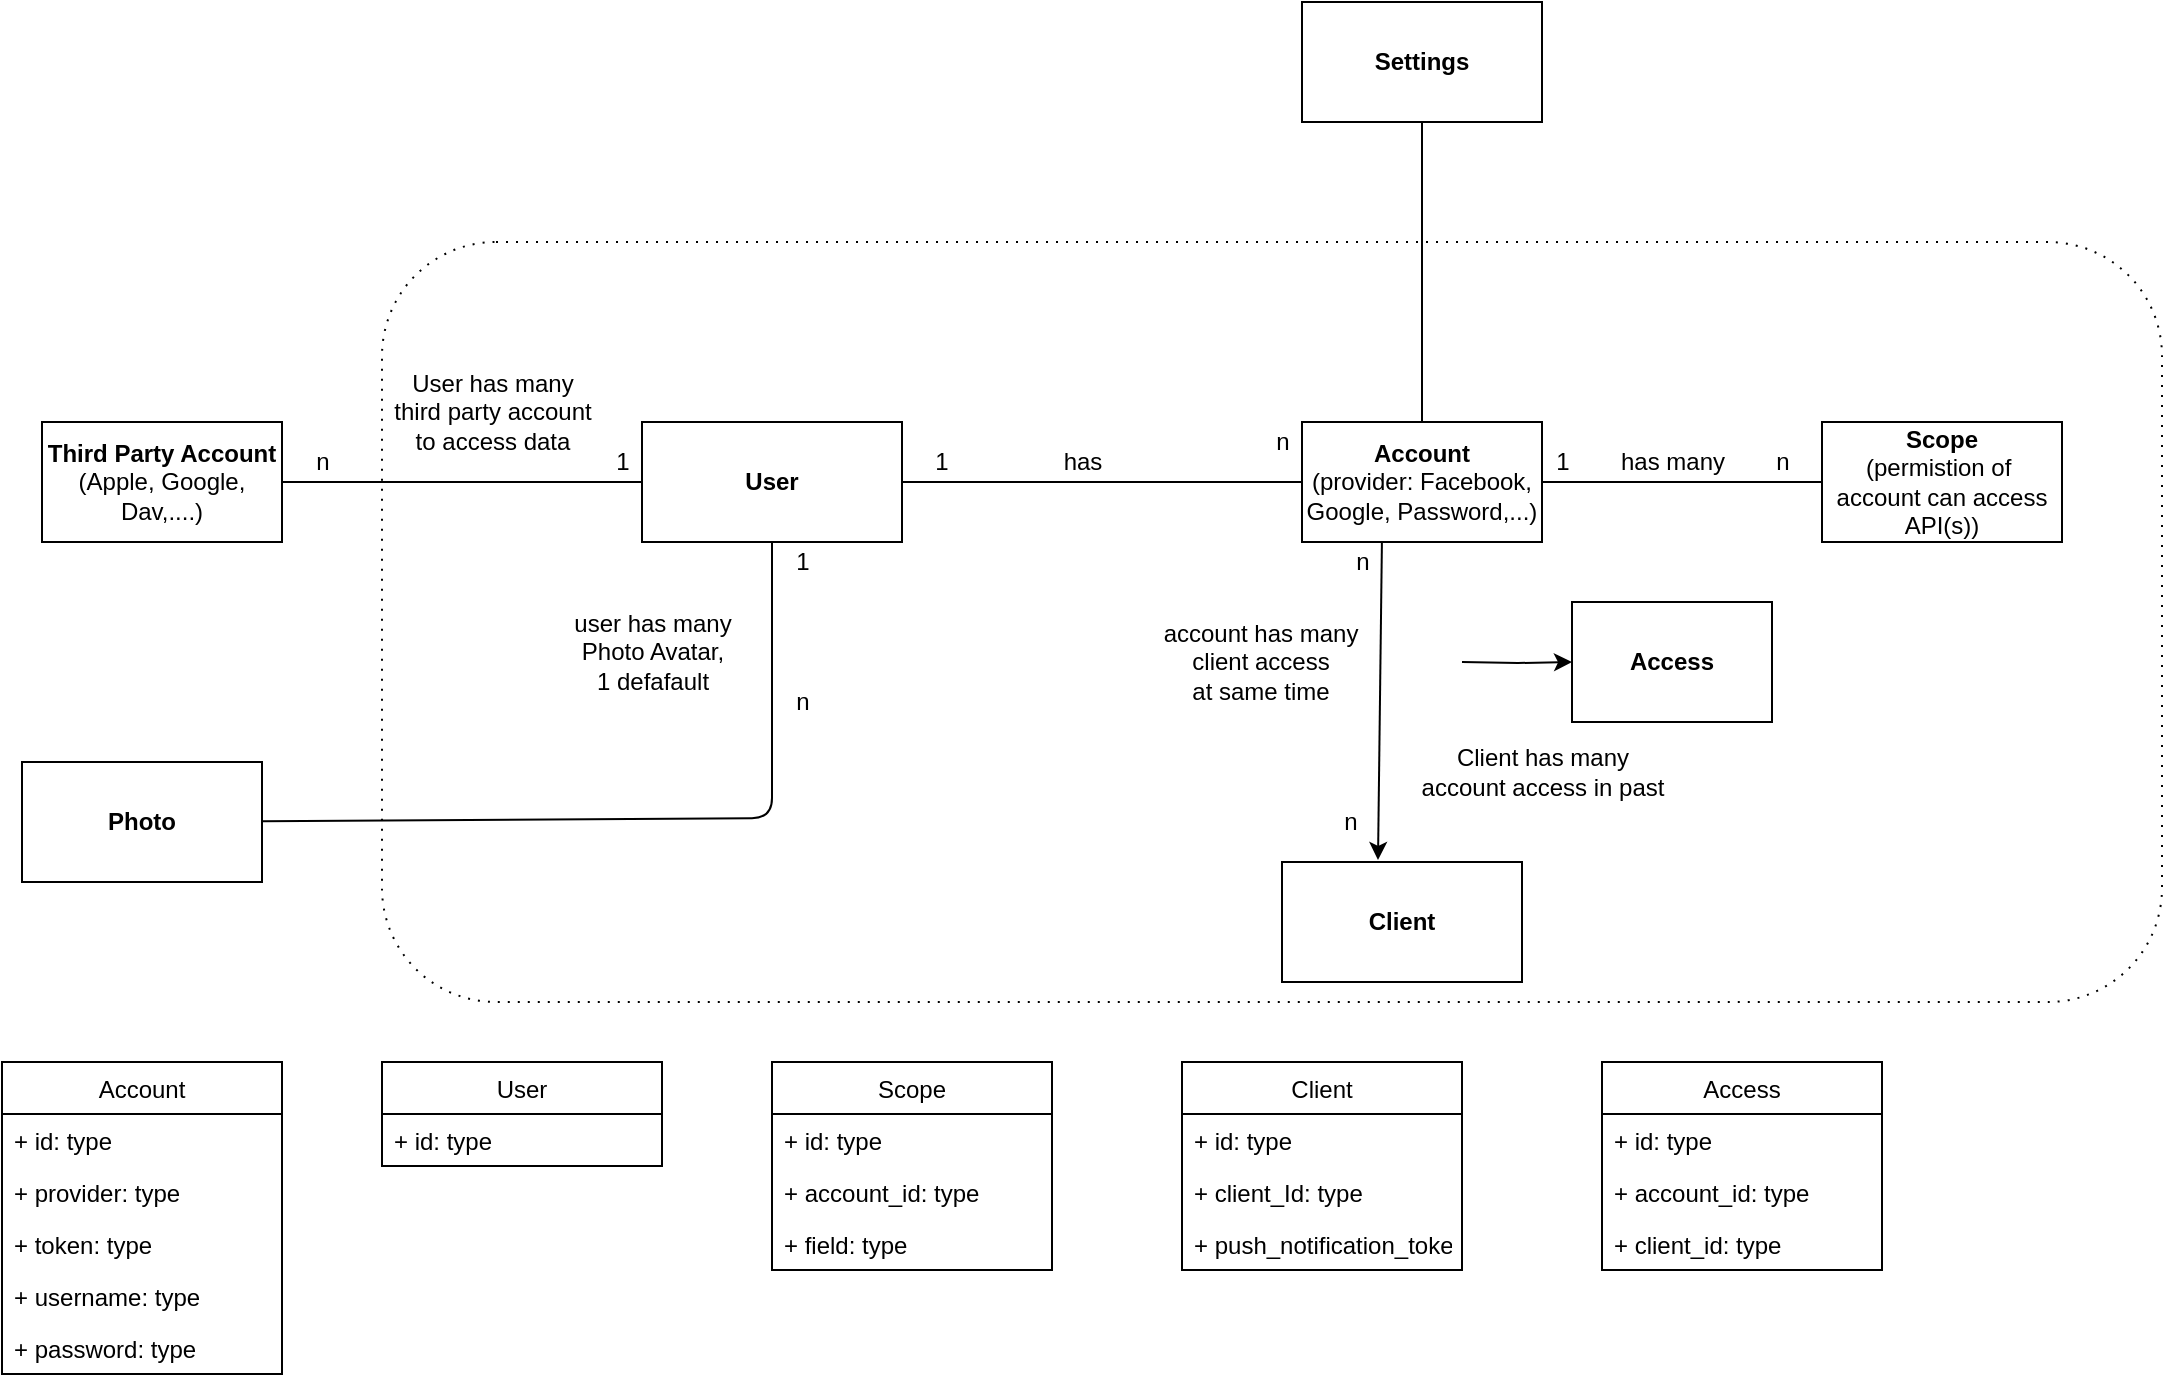 <mxfile version="14.5.1" type="github">
  <diagram id="_T1tT64jIB99ebHlCavc" name="Page-1">
    <mxGraphModel dx="2253" dy="1963" grid="1" gridSize="10" guides="1" tooltips="1" connect="1" arrows="1" fold="1" page="1" pageScale="1" pageWidth="827" pageHeight="1169" math="0" shadow="0">
      <root>
        <mxCell id="0" />
        <mxCell id="1" parent="0" />
        <mxCell id="5CSSCQRA3icfxaLlaDAI-1" value="" style="shape=ext;rounded=1;html=1;whiteSpace=wrap;dashed=1;dashPattern=1 4;" vertex="1" parent="1">
          <mxGeometry x="-70" y="-10" width="890" height="380" as="geometry" />
        </mxCell>
        <mxCell id="rkbY2PcGUg7K3WNOYg2x-1" value="&lt;b&gt;User&lt;/b&gt;" style="rounded=0;whiteSpace=wrap;html=1;" parent="1" vertex="1">
          <mxGeometry x="60" y="80" width="130" height="60" as="geometry" />
        </mxCell>
        <mxCell id="rkbY2PcGUg7K3WNOYg2x-2" value="&lt;b&gt;Account&lt;/b&gt;&lt;br&gt;(provider: Facebook, Google, Password,...)" style="rounded=0;whiteSpace=wrap;html=1;" parent="1" vertex="1">
          <mxGeometry x="390" y="80" width="120" height="60" as="geometry" />
        </mxCell>
        <mxCell id="rkbY2PcGUg7K3WNOYg2x-4" value="1" style="text;html=1;strokeColor=none;fillColor=none;align=center;verticalAlign=middle;whiteSpace=wrap;rounded=0;" parent="1" vertex="1">
          <mxGeometry x="190" y="90" width="40" height="20" as="geometry" />
        </mxCell>
        <mxCell id="rkbY2PcGUg7K3WNOYg2x-5" value="n" style="text;html=1;align=center;verticalAlign=middle;resizable=0;points=[];autosize=1;" parent="1" vertex="1">
          <mxGeometry x="370" y="80" width="20" height="20" as="geometry" />
        </mxCell>
        <mxCell id="rkbY2PcGUg7K3WNOYg2x-6" value="has" style="text;html=1;align=center;verticalAlign=middle;resizable=0;points=[];autosize=1;" parent="1" vertex="1">
          <mxGeometry x="265" y="90" width="30" height="20" as="geometry" />
        </mxCell>
        <mxCell id="rkbY2PcGUg7K3WNOYg2x-7" value="&lt;b&gt;Client&lt;/b&gt;" style="rounded=0;whiteSpace=wrap;html=1;" parent="1" vertex="1">
          <mxGeometry x="380" y="300" width="120" height="60" as="geometry" />
        </mxCell>
        <mxCell id="rkbY2PcGUg7K3WNOYg2x-22" style="edgeStyle=orthogonalEdgeStyle;rounded=0;orthogonalLoop=1;jettySize=auto;html=1;entryX=0;entryY=0.5;entryDx=0;entryDy=0;" parent="1" target="rkbY2PcGUg7K3WNOYg2x-16" edge="1">
          <mxGeometry relative="1" as="geometry">
            <mxPoint x="620" y="180" as="targetPoint" />
            <mxPoint x="470" y="200" as="sourcePoint" />
          </mxGeometry>
        </mxCell>
        <mxCell id="rkbY2PcGUg7K3WNOYg2x-12" value="" style="endArrow=none;html=1;exitX=0;exitY=1;exitDx=0;exitDy=0;entryX=0;entryY=0.5;entryDx=0;entryDy=0;" parent="1" source="rkbY2PcGUg7K3WNOYg2x-4" target="rkbY2PcGUg7K3WNOYg2x-2" edge="1">
          <mxGeometry width="50" height="50" relative="1" as="geometry">
            <mxPoint x="390" y="410" as="sourcePoint" />
            <mxPoint x="440" y="360" as="targetPoint" />
          </mxGeometry>
        </mxCell>
        <mxCell id="rkbY2PcGUg7K3WNOYg2x-16" value="&lt;b&gt;Access&lt;/b&gt;" style="rounded=0;whiteSpace=wrap;html=1;" parent="1" vertex="1">
          <mxGeometry x="525" y="170" width="100" height="60" as="geometry" />
        </mxCell>
        <mxCell id="rkbY2PcGUg7K3WNOYg2x-17" value="&lt;b&gt;Scope&lt;/b&gt;&lt;br&gt;(permistion of&amp;nbsp; account can access API(s))" style="rounded=0;whiteSpace=wrap;html=1;" parent="1" vertex="1">
          <mxGeometry x="650" y="80" width="120" height="60" as="geometry" />
        </mxCell>
        <mxCell id="rkbY2PcGUg7K3WNOYg2x-18" value="" style="endArrow=none;html=1;entryX=0;entryY=0.5;entryDx=0;entryDy=0;exitX=1;exitY=0.5;exitDx=0;exitDy=0;" parent="1" source="rkbY2PcGUg7K3WNOYg2x-2" target="rkbY2PcGUg7K3WNOYg2x-17" edge="1">
          <mxGeometry width="50" height="50" relative="1" as="geometry">
            <mxPoint x="390" y="410" as="sourcePoint" />
            <mxPoint x="440" y="360" as="targetPoint" />
          </mxGeometry>
        </mxCell>
        <mxCell id="rkbY2PcGUg7K3WNOYg2x-19" value="1" style="text;html=1;align=center;verticalAlign=middle;resizable=0;points=[];autosize=1;" parent="1" vertex="1">
          <mxGeometry x="510" y="90" width="20" height="20" as="geometry" />
        </mxCell>
        <mxCell id="rkbY2PcGUg7K3WNOYg2x-20" value="n" style="text;html=1;align=center;verticalAlign=middle;resizable=0;points=[];autosize=1;" parent="1" vertex="1">
          <mxGeometry x="620" y="90" width="20" height="20" as="geometry" />
        </mxCell>
        <mxCell id="rkbY2PcGUg7K3WNOYg2x-21" value="has many" style="text;html=1;align=center;verticalAlign=middle;resizable=0;points=[];autosize=1;" parent="1" vertex="1">
          <mxGeometry x="540" y="90" width="70" height="20" as="geometry" />
        </mxCell>
        <mxCell id="rkbY2PcGUg7K3WNOYg2x-24" value="" style="endArrow=classic;html=1;exitX=0.333;exitY=1;exitDx=0;exitDy=0;exitPerimeter=0;entryX=0.4;entryY=-0.017;entryDx=0;entryDy=0;entryPerimeter=0;" parent="1" source="rkbY2PcGUg7K3WNOYg2x-2" target="rkbY2PcGUg7K3WNOYg2x-7" edge="1">
          <mxGeometry width="50" height="50" relative="1" as="geometry">
            <mxPoint x="430" y="150" as="sourcePoint" />
            <mxPoint x="432" y="239" as="targetPoint" />
          </mxGeometry>
        </mxCell>
        <mxCell id="rkbY2PcGUg7K3WNOYg2x-26" value="n" style="text;html=1;align=center;verticalAlign=middle;resizable=0;points=[];autosize=1;" parent="1" vertex="1">
          <mxGeometry x="410" y="140" width="20" height="20" as="geometry" />
        </mxCell>
        <mxCell id="rkbY2PcGUg7K3WNOYg2x-27" value="n" style="text;html=1;align=center;verticalAlign=middle;resizable=0;points=[];autosize=1;" parent="1" vertex="1">
          <mxGeometry x="404" y="270" width="20" height="20" as="geometry" />
        </mxCell>
        <mxCell id="rkbY2PcGUg7K3WNOYg2x-28" value="account has many &lt;br&gt;client access &lt;br&gt;at same time" style="text;html=1;align=center;verticalAlign=middle;resizable=0;points=[];autosize=1;" parent="1" vertex="1">
          <mxGeometry x="314" y="175" width="110" height="50" as="geometry" />
        </mxCell>
        <mxCell id="rkbY2PcGUg7K3WNOYg2x-30" value="&lt;b&gt;Photo&lt;/b&gt;" style="rounded=0;whiteSpace=wrap;html=1;" parent="1" vertex="1">
          <mxGeometry x="-250" y="250" width="120" height="60" as="geometry" />
        </mxCell>
        <mxCell id="rkbY2PcGUg7K3WNOYg2x-31" value="" style="endArrow=none;html=1;exitX=0.5;exitY=1;exitDx=0;exitDy=0;" parent="1" source="rkbY2PcGUg7K3WNOYg2x-1" target="rkbY2PcGUg7K3WNOYg2x-30" edge="1">
          <mxGeometry width="50" height="50" relative="1" as="geometry">
            <mxPoint x="390" y="400" as="sourcePoint" />
            <mxPoint x="440" y="350" as="targetPoint" />
            <Array as="points">
              <mxPoint x="125" y="278" />
            </Array>
          </mxGeometry>
        </mxCell>
        <mxCell id="rkbY2PcGUg7K3WNOYg2x-32" value="user has many &lt;br&gt;Photo Avatar, &lt;br&gt;1 defafault" style="text;html=1;align=center;verticalAlign=middle;resizable=0;points=[];autosize=1;" parent="1" vertex="1">
          <mxGeometry x="20" y="170" width="90" height="50" as="geometry" />
        </mxCell>
        <mxCell id="rkbY2PcGUg7K3WNOYg2x-33" value="1" style="text;html=1;align=center;verticalAlign=middle;resizable=0;points=[];autosize=1;" parent="1" vertex="1">
          <mxGeometry x="130" y="140" width="20" height="20" as="geometry" />
        </mxCell>
        <mxCell id="rkbY2PcGUg7K3WNOYg2x-34" value="n" style="text;html=1;align=center;verticalAlign=middle;resizable=0;points=[];autosize=1;" parent="1" vertex="1">
          <mxGeometry x="130" y="210" width="20" height="20" as="geometry" />
        </mxCell>
        <mxCell id="rkbY2PcGUg7K3WNOYg2x-37" value="&lt;b&gt;Third Party Account&lt;/b&gt;&lt;br&gt;(Apple, Google, Dav,....)" style="rounded=0;whiteSpace=wrap;html=1;" parent="1" vertex="1">
          <mxGeometry x="-240" y="80" width="120" height="60" as="geometry" />
        </mxCell>
        <mxCell id="rkbY2PcGUg7K3WNOYg2x-38" value="&lt;b&gt;Settings&lt;/b&gt;" style="rounded=0;whiteSpace=wrap;html=1;" parent="1" vertex="1">
          <mxGeometry x="390" y="-130" width="120" height="60" as="geometry" />
        </mxCell>
        <mxCell id="rkbY2PcGUg7K3WNOYg2x-39" value="" style="endArrow=none;html=1;entryX=0.5;entryY=1;entryDx=0;entryDy=0;exitX=0.5;exitY=0;exitDx=0;exitDy=0;" parent="1" source="rkbY2PcGUg7K3WNOYg2x-2" target="rkbY2PcGUg7K3WNOYg2x-38" edge="1">
          <mxGeometry width="50" height="50" relative="1" as="geometry">
            <mxPoint x="390" y="400" as="sourcePoint" />
            <mxPoint x="440" y="350" as="targetPoint" />
          </mxGeometry>
        </mxCell>
        <mxCell id="rkbY2PcGUg7K3WNOYg2x-40" value="" style="endArrow=none;html=1;exitX=1;exitY=0.5;exitDx=0;exitDy=0;entryX=0;entryY=0.5;entryDx=0;entryDy=0;" parent="1" source="rkbY2PcGUg7K3WNOYg2x-37" target="rkbY2PcGUg7K3WNOYg2x-1" edge="1">
          <mxGeometry width="50" height="50" relative="1" as="geometry">
            <mxPoint x="390" y="400" as="sourcePoint" />
            <mxPoint x="440" y="350" as="targetPoint" />
          </mxGeometry>
        </mxCell>
        <mxCell id="rkbY2PcGUg7K3WNOYg2x-41" value="1" style="text;html=1;align=center;verticalAlign=middle;resizable=0;points=[];autosize=1;" parent="1" vertex="1">
          <mxGeometry x="40" y="90" width="20" height="20" as="geometry" />
        </mxCell>
        <mxCell id="rkbY2PcGUg7K3WNOYg2x-42" value="n" style="text;html=1;align=center;verticalAlign=middle;resizable=0;points=[];autosize=1;" parent="1" vertex="1">
          <mxGeometry x="-110" y="90" width="20" height="20" as="geometry" />
        </mxCell>
        <mxCell id="rkbY2PcGUg7K3WNOYg2x-43" value="User has many &lt;br&gt;third party account &lt;br&gt;to access data" style="text;html=1;align=center;verticalAlign=middle;resizable=0;points=[];autosize=1;" parent="1" vertex="1">
          <mxGeometry x="-70" y="50" width="110" height="50" as="geometry" />
        </mxCell>
        <mxCell id="rkbY2PcGUg7K3WNOYg2x-45" value="Account" style="swimlane;fontStyle=0;childLayout=stackLayout;horizontal=1;startSize=26;fillColor=none;horizontalStack=0;resizeParent=1;resizeParentMax=0;resizeLast=0;collapsible=1;marginBottom=0;" parent="1" vertex="1">
          <mxGeometry x="-260" y="400" width="140" height="156" as="geometry">
            <mxRectangle x="-260" y="380" width="80" height="26" as="alternateBounds" />
          </mxGeometry>
        </mxCell>
        <mxCell id="rkbY2PcGUg7K3WNOYg2x-50" value="+ id: type" style="text;strokeColor=none;fillColor=none;align=left;verticalAlign=top;spacingLeft=4;spacingRight=4;overflow=hidden;rotatable=0;points=[[0,0.5],[1,0.5]];portConstraint=eastwest;" parent="rkbY2PcGUg7K3WNOYg2x-45" vertex="1">
          <mxGeometry y="26" width="140" height="26" as="geometry" />
        </mxCell>
        <mxCell id="rkbY2PcGUg7K3WNOYg2x-46" value="+ provider: type" style="text;strokeColor=none;fillColor=none;align=left;verticalAlign=top;spacingLeft=4;spacingRight=4;overflow=hidden;rotatable=0;points=[[0,0.5],[1,0.5]];portConstraint=eastwest;" parent="rkbY2PcGUg7K3WNOYg2x-45" vertex="1">
          <mxGeometry y="52" width="140" height="26" as="geometry" />
        </mxCell>
        <mxCell id="rkbY2PcGUg7K3WNOYg2x-47" value="+ token: type" style="text;strokeColor=none;fillColor=none;align=left;verticalAlign=top;spacingLeft=4;spacingRight=4;overflow=hidden;rotatable=0;points=[[0,0.5],[1,0.5]];portConstraint=eastwest;" parent="rkbY2PcGUg7K3WNOYg2x-45" vertex="1">
          <mxGeometry y="78" width="140" height="26" as="geometry" />
        </mxCell>
        <mxCell id="rkbY2PcGUg7K3WNOYg2x-48" value="+ username: type" style="text;strokeColor=none;fillColor=none;align=left;verticalAlign=top;spacingLeft=4;spacingRight=4;overflow=hidden;rotatable=0;points=[[0,0.5],[1,0.5]];portConstraint=eastwest;" parent="rkbY2PcGUg7K3WNOYg2x-45" vertex="1">
          <mxGeometry y="104" width="140" height="26" as="geometry" />
        </mxCell>
        <mxCell id="rkbY2PcGUg7K3WNOYg2x-49" value="+ password: type" style="text;strokeColor=none;fillColor=none;align=left;verticalAlign=top;spacingLeft=4;spacingRight=4;overflow=hidden;rotatable=0;points=[[0,0.5],[1,0.5]];portConstraint=eastwest;" parent="rkbY2PcGUg7K3WNOYg2x-45" vertex="1">
          <mxGeometry y="130" width="140" height="26" as="geometry" />
        </mxCell>
        <mxCell id="rkbY2PcGUg7K3WNOYg2x-55" value="User" style="swimlane;fontStyle=0;childLayout=stackLayout;horizontal=1;startSize=26;fillColor=none;horizontalStack=0;resizeParent=1;resizeParentMax=0;resizeLast=0;collapsible=1;marginBottom=0;" parent="1" vertex="1">
          <mxGeometry x="-70" y="400" width="140" height="52" as="geometry" />
        </mxCell>
        <mxCell id="rkbY2PcGUg7K3WNOYg2x-56" value="+ id: type" style="text;strokeColor=none;fillColor=none;align=left;verticalAlign=top;spacingLeft=4;spacingRight=4;overflow=hidden;rotatable=0;points=[[0,0.5],[1,0.5]];portConstraint=eastwest;" parent="rkbY2PcGUg7K3WNOYg2x-55" vertex="1">
          <mxGeometry y="26" width="140" height="26" as="geometry" />
        </mxCell>
        <mxCell id="rkbY2PcGUg7K3WNOYg2x-59" value="Scope" style="swimlane;fontStyle=0;childLayout=stackLayout;horizontal=1;startSize=26;fillColor=none;horizontalStack=0;resizeParent=1;resizeParentMax=0;resizeLast=0;collapsible=1;marginBottom=0;" parent="1" vertex="1">
          <mxGeometry x="125" y="400" width="140" height="104" as="geometry" />
        </mxCell>
        <mxCell id="rkbY2PcGUg7K3WNOYg2x-60" value="+ id: type" style="text;strokeColor=none;fillColor=none;align=left;verticalAlign=top;spacingLeft=4;spacingRight=4;overflow=hidden;rotatable=0;points=[[0,0.5],[1,0.5]];portConstraint=eastwest;" parent="rkbY2PcGUg7K3WNOYg2x-59" vertex="1">
          <mxGeometry y="26" width="140" height="26" as="geometry" />
        </mxCell>
        <mxCell id="rkbY2PcGUg7K3WNOYg2x-61" value="+ account_id: type" style="text;strokeColor=none;fillColor=none;align=left;verticalAlign=top;spacingLeft=4;spacingRight=4;overflow=hidden;rotatable=0;points=[[0,0.5],[1,0.5]];portConstraint=eastwest;" parent="rkbY2PcGUg7K3WNOYg2x-59" vertex="1">
          <mxGeometry y="52" width="140" height="26" as="geometry" />
        </mxCell>
        <mxCell id="rkbY2PcGUg7K3WNOYg2x-62" value="+ field: type" style="text;strokeColor=none;fillColor=none;align=left;verticalAlign=top;spacingLeft=4;spacingRight=4;overflow=hidden;rotatable=0;points=[[0,0.5],[1,0.5]];portConstraint=eastwest;" parent="rkbY2PcGUg7K3WNOYg2x-59" vertex="1">
          <mxGeometry y="78" width="140" height="26" as="geometry" />
        </mxCell>
        <mxCell id="rkbY2PcGUg7K3WNOYg2x-63" value="Client" style="swimlane;fontStyle=0;childLayout=stackLayout;horizontal=1;startSize=26;fillColor=none;horizontalStack=0;resizeParent=1;resizeParentMax=0;resizeLast=0;collapsible=1;marginBottom=0;" parent="1" vertex="1">
          <mxGeometry x="330" y="400" width="140" height="104" as="geometry" />
        </mxCell>
        <mxCell id="rkbY2PcGUg7K3WNOYg2x-64" value="+ id: type" style="text;strokeColor=none;fillColor=none;align=left;verticalAlign=top;spacingLeft=4;spacingRight=4;overflow=hidden;rotatable=0;points=[[0,0.5],[1,0.5]];portConstraint=eastwest;" parent="rkbY2PcGUg7K3WNOYg2x-63" vertex="1">
          <mxGeometry y="26" width="140" height="26" as="geometry" />
        </mxCell>
        <mxCell id="rkbY2PcGUg7K3WNOYg2x-65" value="+ client_Id: type" style="text;strokeColor=none;fillColor=none;align=left;verticalAlign=top;spacingLeft=4;spacingRight=4;overflow=hidden;rotatable=0;points=[[0,0.5],[1,0.5]];portConstraint=eastwest;" parent="rkbY2PcGUg7K3WNOYg2x-63" vertex="1">
          <mxGeometry y="52" width="140" height="26" as="geometry" />
        </mxCell>
        <mxCell id="rkbY2PcGUg7K3WNOYg2x-66" value="+ push_notification_token: type" style="text;strokeColor=none;fillColor=none;align=left;verticalAlign=top;spacingLeft=4;spacingRight=4;overflow=hidden;rotatable=0;points=[[0,0.5],[1,0.5]];portConstraint=eastwest;" parent="rkbY2PcGUg7K3WNOYg2x-63" vertex="1">
          <mxGeometry y="78" width="140" height="26" as="geometry" />
        </mxCell>
        <mxCell id="rkbY2PcGUg7K3WNOYg2x-67" value="Access" style="swimlane;fontStyle=0;childLayout=stackLayout;horizontal=1;startSize=26;fillColor=none;horizontalStack=0;resizeParent=1;resizeParentMax=0;resizeLast=0;collapsible=1;marginBottom=0;" parent="1" vertex="1">
          <mxGeometry x="540" y="400" width="140" height="104" as="geometry" />
        </mxCell>
        <mxCell id="rkbY2PcGUg7K3WNOYg2x-68" value="+ id: type" style="text;strokeColor=none;fillColor=none;align=left;verticalAlign=top;spacingLeft=4;spacingRight=4;overflow=hidden;rotatable=0;points=[[0,0.5],[1,0.5]];portConstraint=eastwest;" parent="rkbY2PcGUg7K3WNOYg2x-67" vertex="1">
          <mxGeometry y="26" width="140" height="26" as="geometry" />
        </mxCell>
        <mxCell id="rkbY2PcGUg7K3WNOYg2x-69" value="+ account_id: type" style="text;strokeColor=none;fillColor=none;align=left;verticalAlign=top;spacingLeft=4;spacingRight=4;overflow=hidden;rotatable=0;points=[[0,0.5],[1,0.5]];portConstraint=eastwest;" parent="rkbY2PcGUg7K3WNOYg2x-67" vertex="1">
          <mxGeometry y="52" width="140" height="26" as="geometry" />
        </mxCell>
        <mxCell id="rkbY2PcGUg7K3WNOYg2x-70" value="+ client_id: type" style="text;strokeColor=none;fillColor=none;align=left;verticalAlign=top;spacingLeft=4;spacingRight=4;overflow=hidden;rotatable=0;points=[[0,0.5],[1,0.5]];portConstraint=eastwest;" parent="rkbY2PcGUg7K3WNOYg2x-67" vertex="1">
          <mxGeometry y="78" width="140" height="26" as="geometry" />
        </mxCell>
        <mxCell id="DgGmJF3Q3-mLwrnja1q9-1" value="Client has many &lt;br&gt;account access in past" style="text;html=1;align=center;verticalAlign=middle;resizable=0;points=[];autosize=1;" parent="1" vertex="1">
          <mxGeometry x="440" y="240" width="140" height="30" as="geometry" />
        </mxCell>
      </root>
    </mxGraphModel>
  </diagram>
</mxfile>
